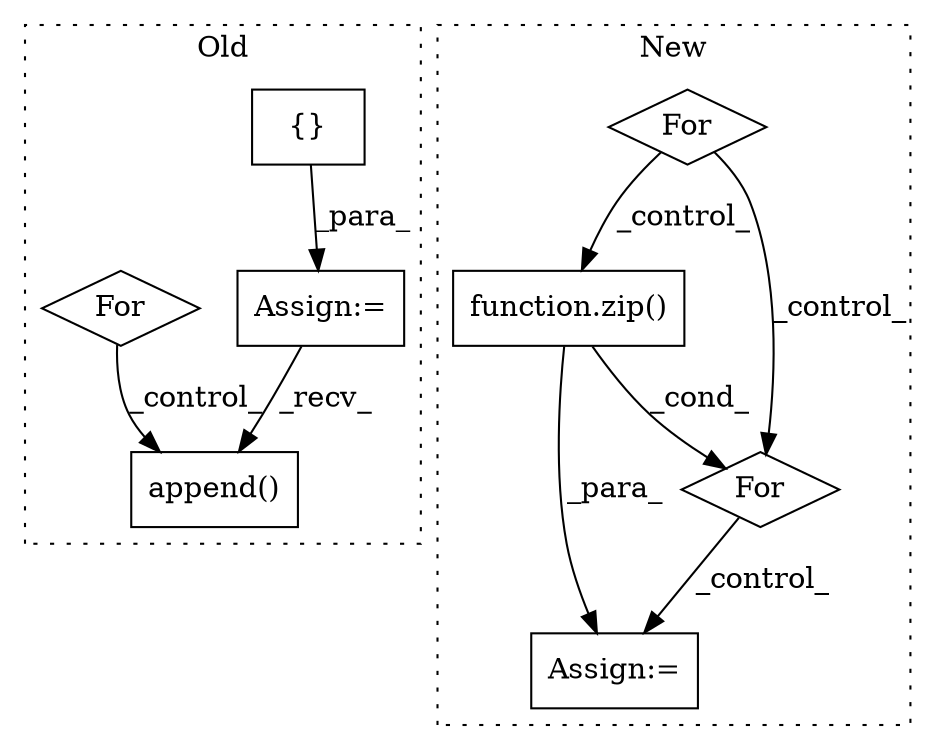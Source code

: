 digraph G {
subgraph cluster0 {
1 [label="{}" a="59" s="3593,3593" l="2,1" shape="box"];
3 [label="Assign:=" a="68" s="3590" l="3" shape="box"];
5 [label="append()" a="75" s="3642,3679" l="16,1" shape="box"];
6 [label="For" a="107" s="3604,3628" l="4,14" shape="diamond"];
label = "Old";
style="dotted";
}
subgraph cluster1 {
2 [label="function.zip()" a="75" s="4179,4215" l="4,1" shape="box"];
4 [label="For" a="107" s="4157,4216" l="4,22" shape="diamond"];
7 [label="Assign:=" a="68" s="4248" l="4" shape="box"];
8 [label="For" a="107" s="4101,4139" l="4,18" shape="diamond"];
label = "New";
style="dotted";
}
1 -> 3 [label="_para_"];
2 -> 7 [label="_para_"];
2 -> 4 [label="_cond_"];
3 -> 5 [label="_recv_"];
4 -> 7 [label="_control_"];
6 -> 5 [label="_control_"];
8 -> 4 [label="_control_"];
8 -> 2 [label="_control_"];
}